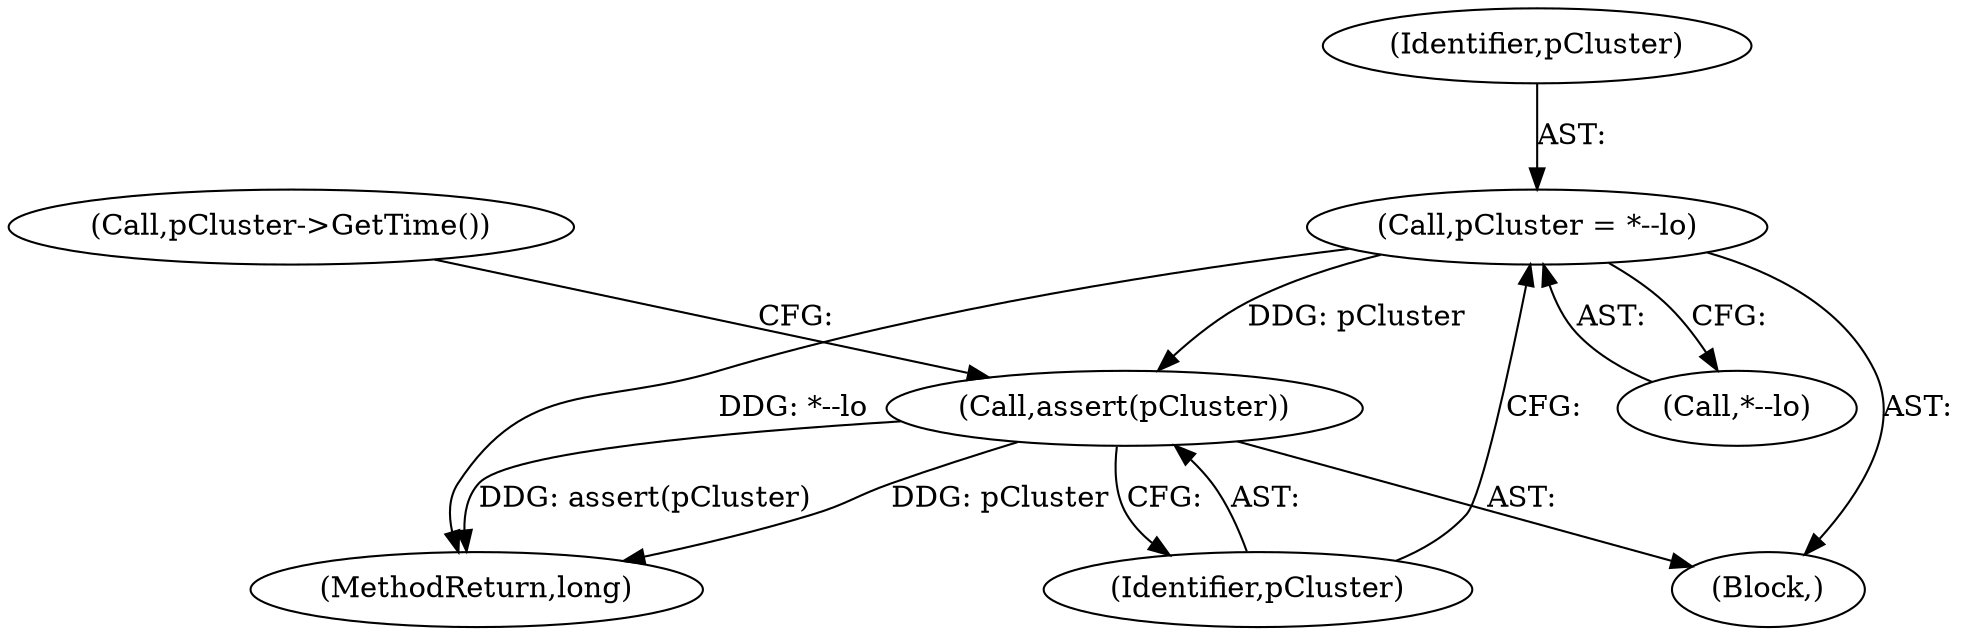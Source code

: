 digraph "0_Android_cc274e2abe8b2a6698a5c47d8aa4bb45f1f9538d_61@pointer" {
"1000246" [label="(Call,pCluster = *--lo)"];
"1000251" [label="(Call,assert(pCluster))"];
"1000247" [label="(Identifier,pCluster)"];
"1000246" [label="(Call,pCluster = *--lo)"];
"1000106" [label="(Block,)"];
"1000248" [label="(Call,*--lo)"];
"1000305" [label="(MethodReturn,long)"];
"1000252" [label="(Identifier,pCluster)"];
"1000251" [label="(Call,assert(pCluster))"];
"1000255" [label="(Call,pCluster->GetTime())"];
"1000246" -> "1000106"  [label="AST: "];
"1000246" -> "1000248"  [label="CFG: "];
"1000247" -> "1000246"  [label="AST: "];
"1000248" -> "1000246"  [label="AST: "];
"1000252" -> "1000246"  [label="CFG: "];
"1000246" -> "1000305"  [label="DDG: *--lo"];
"1000246" -> "1000251"  [label="DDG: pCluster"];
"1000251" -> "1000106"  [label="AST: "];
"1000251" -> "1000252"  [label="CFG: "];
"1000252" -> "1000251"  [label="AST: "];
"1000255" -> "1000251"  [label="CFG: "];
"1000251" -> "1000305"  [label="DDG: assert(pCluster)"];
"1000251" -> "1000305"  [label="DDG: pCluster"];
}
